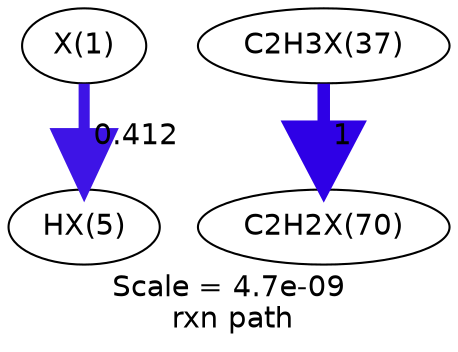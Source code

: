 digraph reaction_paths {
center=1;
s9 -> s10[fontname="Helvetica", style="setlinewidth(5.33)", arrowsize=2.67, color="0.7, 0.912, 0.9"
, label=" 0.412"];
s11 -> s20[fontname="Helvetica", style="setlinewidth(6)", arrowsize=3, color="0.7, 1.5, 0.9"
, label=" 1"];
s9 [ fontname="Helvetica", label="X(1)"];
s10 [ fontname="Helvetica", label="HX(5)"];
s11 [ fontname="Helvetica", label="C2H3X(37)"];
s20 [ fontname="Helvetica", label="C2H2X(70)"];
 label = "Scale = 4.7e-09\l rxn path";
 fontname = "Helvetica";
}
